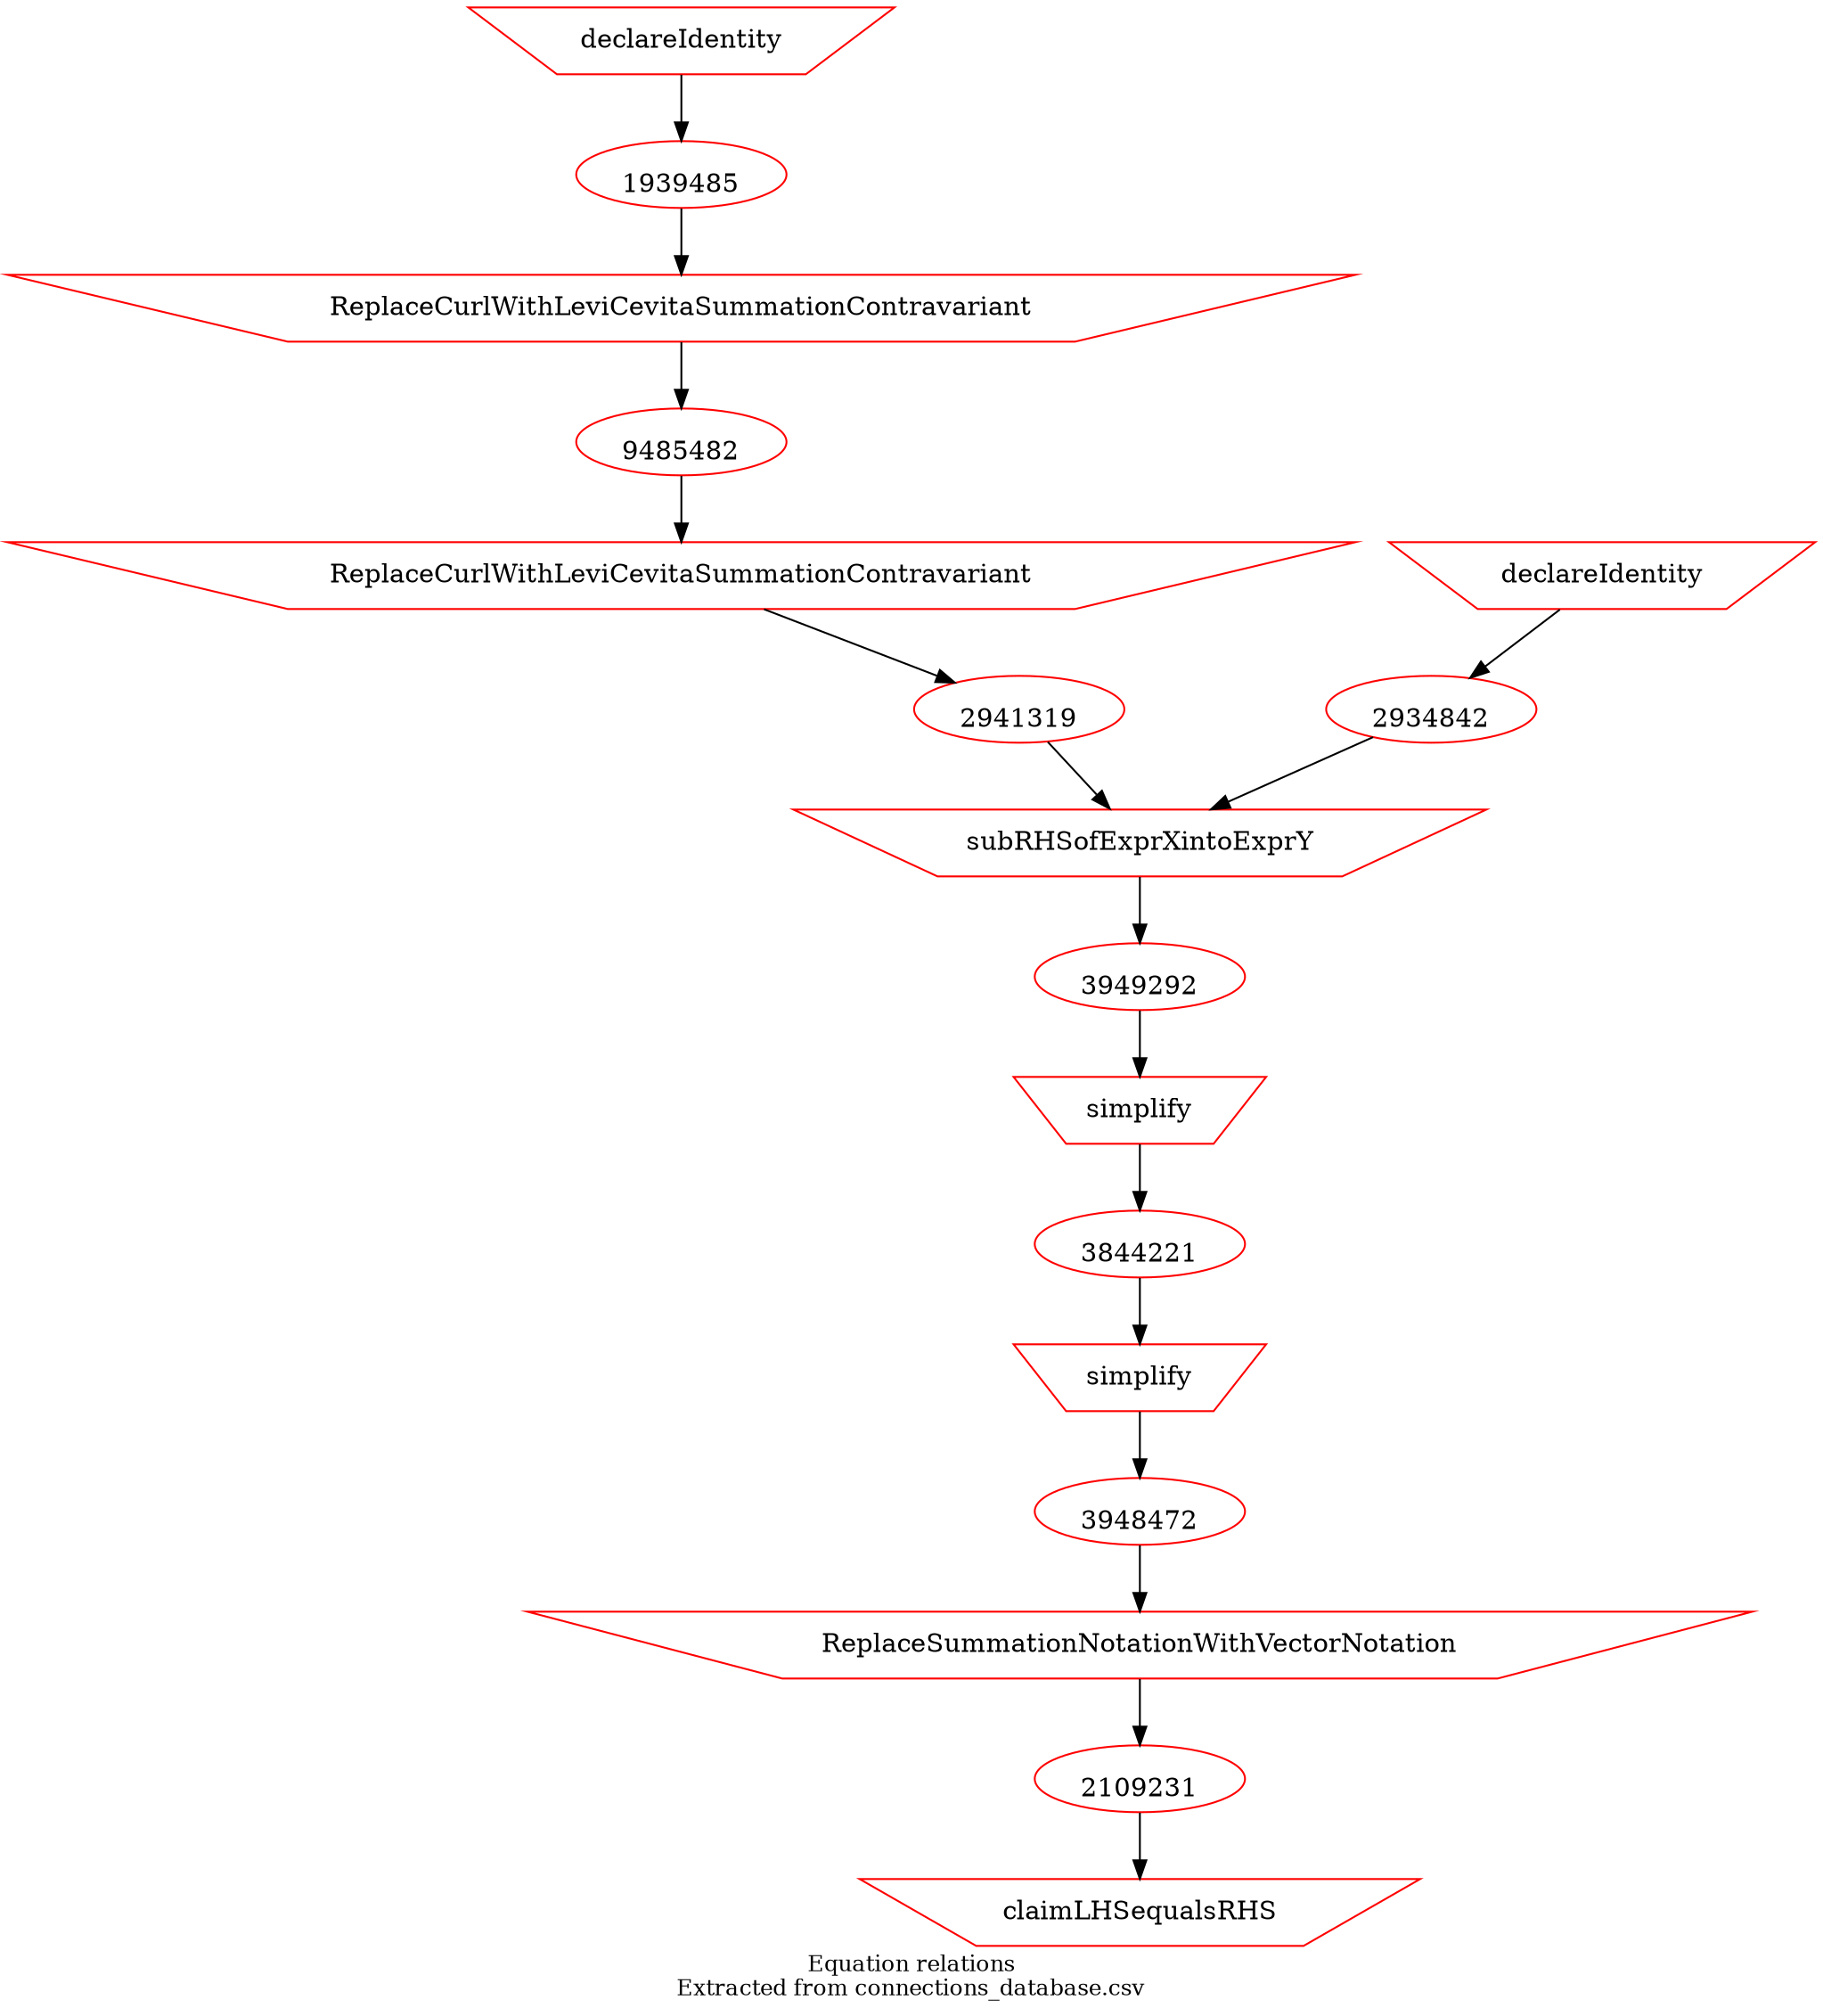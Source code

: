 digraph physicsDerivation {
overlap = false;
label="Equation relations\nExtracted from connections_database.csv";
fontsize=12;
3948572 -> 1939485;
1939485 -> 2339482;
2339482 -> 9485482;
9485482 -> 3948552;
3948552 -> 2941319;
4295822 -> 2934842;
2934842 -> 2930454;
2941319 -> 2930454;
2930454 -> 3949292;
3949292 -> 3848292;
3848292 -> 3844221;
3844221 -> 3838233;
3838233 -> 3948472;
3948472 -> 1393411;
1393411 -> 2109231;
2109231 -> 3949211;
1939485 [shape=ellipse, color=red,image="../../expressions/7575859295.png",labelloc=b,URL="http://output.com"];
2109231 [shape=ellipse, color=red,image="../../expressions/7575859312.png",labelloc=b,URL="http://output.com"];
2934842 [shape=ellipse, color=red,image="../../expressions/7575859304.png",labelloc=b,URL="http://output.com"];
2941319 [shape=ellipse, color=red,image="../../expressions/7575859302.png",labelloc=b,URL="http://output.com"];
3844221 [shape=ellipse, color=red,image="../../expressions/7575859308.png",labelloc=b,URL="http://output.com"];
3948472 [shape=ellipse, color=red,image="../../expressions/7575859310.png",labelloc=b,URL="http://output.com"];
3949292 [shape=ellipse, color=red,image="../../expressions/7575859306.png",labelloc=b,URL="http://output.com"];
9485482 [shape=ellipse, color=red,image="../../expressions/7575859300.png",labelloc=b,URL="http://output.com"];
1393411 [shape=invtrapezium, color=red,label="ReplaceSummationNotationWithVectorNotation"];
2339482 [shape=invtrapezium, color=red,label="ReplaceCurlWithLeviCevitaSummationContravariant"];
2930454 [shape=invtrapezium, color=red,label="subRHSofExprXintoExprY"];
3838233 [shape=invtrapezium, color=red,label="simplify"];
3848292 [shape=invtrapezium, color=red,label="simplify"];
3948552 [shape=invtrapezium, color=red,label="ReplaceCurlWithLeviCevitaSummationContravariant"];
3948572 [shape=invtrapezium, color=red,label="declareIdentity"];
3949211 [shape=invtrapezium, color=red,label="claimLHSequalsRHS"];
4295822 [shape=invtrapezium, color=red,label="declareIdentity"];
}
